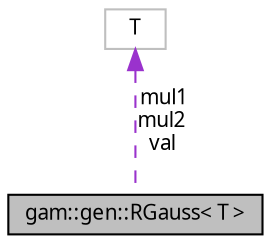 digraph "gam::gen::RGauss&lt; T &gt;"
{
 // LATEX_PDF_SIZE
  bgcolor="transparent";
  edge [fontname="FreeSans.ttf",fontsize="10",labelfontname="FreeSans.ttf",labelfontsize="10"];
  node [fontname="FreeSans.ttf",fontsize="10",shape=record];
  Node1 [label="gam::gen::RGauss\< T \>",height=0.2,width=0.4,color="black", fillcolor="grey75", style="filled", fontcolor="black",tooltip="Recursive Gaussian window generator."];
  Node2 -> Node1 [dir="back",color="darkorchid3",fontsize="10",style="dashed",label=" mul1\nmul2\nval" ,fontname="FreeSans.ttf"];
  Node2 [label="T",height=0.2,width=0.4,color="grey75",tooltip=" "];
}
